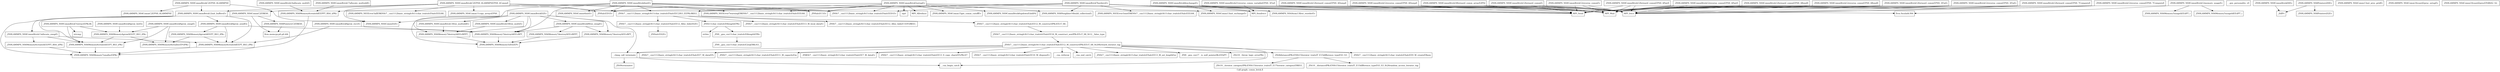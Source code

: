 digraph "Call graph: comm_brick.ll" {
	label="Call graph: comm_brick.ll";

	Node0x5592be201200 [shape=record,label="{_ZN9LAMMPS_NS9CommBrickC2EPNS_6LAMMPSE}"];
	Node0x5592be201200 -> Node0x5592be0da530;
	Node0x5592be201200 -> Node0x5592be0d2590;
	Node0x5592be201200 -> Node0x5592be0cef80;
	Node0x5592be0da530 [shape=record,label="{_ZN9LAMMPS_NS4CommC2EPNS_6LAMMPSE}"];
	Node0x5592be0d2590 [shape=record,label="{_ZN9LAMMPS_NS9CommBrick12init_buffersEv}"];
	Node0x5592be0d2590 -> Node0x5592be152110;
	Node0x5592be0d2590 -> Node0x5592be13fe60;
	Node0x5592be0d2590 -> Node0x5592be16dfd0;
	Node0x5592be0d2590 -> Node0x5592be18e550;
	Node0x5592be0d2590 -> Node0x5592be17f3c0;
	Node0x5592be1615f0 [shape=record,label="{__gxx_personality_v0}"];
	Node0x5592be0cef80 [shape=record,label="{_ZN9LAMMPS_NS4CommD2Ev}"];
	Node0x5592be1aea00 [shape=record,label="{_ZN9LAMMPS_NS9CommBrickD2Ev}"];
	Node0x5592be1aea00 -> Node0x5592be1d3710;
	Node0x5592be1aea00 -> Node0x5592be1cc070;
	Node0x5592be1aea00 -> Node0x5592be1c51c0;
	Node0x5592be1aea00 -> Node0x5592be1b6810;
	Node0x5592be1aea00 -> Node0x5592be1ec850;
	Node0x5592be1aea00 -> Node0x5592be091df0;
	Node0x5592be1aea00 -> Node0x5592be0cef80;
	Node0x5592be1aea00 -> Node0x5592be04a040;
	Node0x5592be1aea00 -> Node0x5592be1ef4e0;
	Node0x5592be1d3710 [shape=record,label="{_ZN9LAMMPS_NS9CommBrick9free_swapEv}"];
	Node0x5592be1d3710 -> Node0x5592be091df0;
	Node0x5592be1d3710 -> Node0x5592be08dae0;
	Node0x5592be1d3710 -> Node0x5592be1ef4e0;
	Node0x5592be1ec850 [shape=record,label="{__clang_call_terminate}"];
	Node0x5592be1ec850 -> Node0x5592be02fbe0;
	Node0x5592be1ec850 -> Node0x5592be02d770;
	Node0x5592be02fbe0 [shape=record,label="{__cxa_begin_catch}"];
	Node0x5592be02d770 [shape=record,label="{_ZSt9terminatev}"];
	Node0x5592be1cc070 [shape=record,label="{_ZN9LAMMPS_NS9CommBrick10free_multiEv}"];
	Node0x5592be1cc070 -> Node0x5592be1c51c0;
	Node0x5592be1c51c0 [shape=record,label="{_ZN9LAMMPS_NS6Memory7destroyIdEEvRPPT_}"];
	Node0x5592be1c51c0 -> Node0x5592be04a040;
	Node0x5592be1b6810 [shape=record,label="{_ZN9LAMMPS_NS9CommBrick13free_multioldEv}"];
	Node0x5592be1b6810 -> Node0x5592be1c51c0;
	Node0x5592be091df0 [shape=record,label="{_ZN9LAMMPS_NS6Memory7destroyIiEEvRPT_}"];
	Node0x5592be091df0 -> Node0x5592be04a040;
	Node0x5592be04a040 [shape=record,label="{_ZN9LAMMPS_NS6Memory5sfreeEPv}"];
	Node0x5592be1ef4e0 [shape=record,label="{_ZN9LAMMPS_NS6Memory7destroyIdEEvRPT_}"];
	Node0x5592be1ef4e0 -> Node0x5592be04a040;
	Node0x5592be02fc90 [shape=record,label="{_ZN9LAMMPS_NS9CommBrickD0Ev}"];
	Node0x5592be02fc90 -> Node0x5592be02b600;
	Node0x5592be02b600 [shape=record,label="{_ZdlPv}"];
	Node0x5592be1f25e0 [shape=record,label="{_ZN9LAMMPS_NS9CommBrickC2EPNS_6LAMMPSEPNS_4CommE}"];
	Node0x5592be1f25e0 -> Node0x5592be101d60;
	Node0x5592be1f25e0 -> Node0x5592be045f30;
	Node0x5592be1f25e0 -> Node0x5592be201630;
	Node0x5592be1f25e0 -> Node0x5592be0cef80;
	Node0x5592be1f25e0 -> Node0x5592be0d2590;
	Node0x5592be1f25e0 -> Node0x5592be201390;
	Node0x5592be1f25e0 -> Node0x5592be02ec40;
	Node0x5592be1f25e0 -> Node0x5592be049fb0;
	Node0x5592be1f25e0 -> Node0x5592be0eaed0;
	Node0x5592be101d60 [shape=record,label="{_ZN9LAMMPS_NS4CommC2ERKS0_}"];
	Node0x5592be101d60 -> Node0x5592be09f9b0;
	Node0x5592be101d60 -> Node0x5592be091d60;
	Node0x5592be201390 [shape=record,label="{_ZN9LAMMPS_NS5Error3allERKNSt7__cxx1112basic_stringIcSt11char_traitsIcESaIcEEEiS8_}"];
	Node0x5592be045f30 [shape=record,label="{_ZNSaIcEC1Ev}"];
	Node0x5592be201630 [shape=record,label="{_ZNSt7__cxx1112basic_stringIcSt11char_traitsIcESaIcEEC2IS3_EEPKcRKS3_}"];
	Node0x5592be201630 -> Node0x5592be091910;
	Node0x5592be201630 -> Node0x5592be0f7ad0;
	Node0x5592be201630 -> Node0x5592be0a1bd0;
	Node0x5592be201630 -> Node0x5592be02fb50;
	Node0x5592be201630 -> Node0x5592be02d920;
	Node0x5592be02ec40 [shape=record,label="{_ZNSt7__cxx1112basic_stringIcSt11char_traitsIcESaIcEED1Ev}"];
	Node0x5592be049fb0 [shape=record,label="{_ZNSaIcED1Ev}"];
	Node0x5592be0eaed0 [shape=record,label="{_ZN9LAMMPS_NS4Comm11copy_arraysEPS0_}"];
	Node0x5592be152110 [shape=record,label="{_ZN9LAMMPS_NS9CommBrick9grow_sendEii}"];
	Node0x5592be152110 -> Node0x5592be1ef4e0;
	Node0x5592be152110 -> Node0x5592be13fe60;
	Node0x5592be152110 -> Node0x5592be0477e0;
	Node0x5592be13fe60 [shape=record,label="{_ZN9LAMMPS_NS6Memory6createIdEEPT_RS3_iPKc}"];
	Node0x5592be13fe60 -> Node0x5592be18e550;
	Node0x5592be16dfd0 [shape=record,label="{_ZN9LAMMPS_NS9CommBrick13allocate_swapEi}"];
	Node0x5592be16dfd0 -> Node0x5592be17f3c0;
	Node0x5592be16dfd0 -> Node0x5592be0434c0;
	Node0x5592be16dfd0 -> Node0x5592be13fe60;
	Node0x5592be18e550 [shape=record,label="{_ZN9LAMMPS_NS6Memory7smallocElPKc}"];
	Node0x5592be17f3c0 [shape=record,label="{_ZN9LAMMPS_NS6Memory6createIiEEPT_RS3_iPKc}"];
	Node0x5592be17f3c0 -> Node0x5592be18e550;
	Node0x5592be03fa60 [shape=record,label="{_ZN9LAMMPS_NS9CommBrick4initEv}"];
	Node0x5592be03fa60 -> Node0x5592be03c2d0;
	Node0x5592be03fa60 -> Node0x5592be042f00;
	Node0x5592be03fa60 -> Node0x5592be1c51c0;
	Node0x5592be03fa60 -> Node0x5592be0420f0;
	Node0x5592be03fa60 -> Node0x5592be045f30;
	Node0x5592be03fa60 -> Node0x5592be201630;
	Node0x5592be03fa60 -> Node0x5592be1ef4e0;
	Node0x5592be03fa60 -> Node0x5592be049fb0;
	Node0x5592be03fa60 -> Node0x5592be041b20;
	Node0x5592be03fa60 -> Node0x5592be02ec40;
	Node0x5592be03c2d0 [shape=record,label="{_ZN9LAMMPS_NS4Comm4initEv}"];
	Node0x5592be042f00 [shape=record,label="{_ZN9LAMMPS_NS4Comm13init_exchangeEv}"];
	Node0x5592be041b20 [shape=record,label="{_ZN9LAMMPS_NS5Error7warningERKNSt7__cxx1112basic_stringIcSt11char_traitsIcESaIcEEEiS8_}"];
	Node0x5592be0420f0 [shape=record,label="{_ZN9LAMMPS_NS6Memory6createIdEEPPT_RS4_iiPKc}"];
	Node0x5592be0420f0 -> Node0x5592be18e550;
	Node0x5592be046cb0 [shape=record,label="{_ZN9LAMMPS_NS9CommBrick5setupEv}"];
	Node0x5592be046cb0 -> Node0x5592be047ec0;
	Node0x5592be046cb0 -> Node0x5592be045f30;
	Node0x5592be046cb0 -> Node0x5592be201630;
	Node0x5592be046cb0 -> Node0x5592be04e500;
	Node0x5592be046cb0 -> Node0x5592be041b20;
	Node0x5592be046cb0 -> Node0x5592be02ec40;
	Node0x5592be046cb0 -> Node0x5592be049fb0;
	Node0x5592be046cb0 -> Node0x5592be05bd00;
	Node0x5592be046cb0 -> Node0x5592be04b5e0;
	Node0x5592be046cb0 -> Node0x5592be04c460;
	Node0x5592be046cb0 -> Node0x5592be049c80;
	Node0x5592be047ec0 [shape=record,label="{_ZN9LAMMPS_NS4Comm15get_comm_cutoffEv}"];
	Node0x5592be049c80 [shape=record,label="{_ZN9LAMMPS_NS8Neighbor16build_collectionEi}"];
	Node0x5592be04b5e0 [shape=record,label="{sqrt}"];
	Node0x5592be04c460 [shape=record,label="{llvm.fmuladd.f64}"];
	Node0x5592be05bd00 [shape=record,label="{_ZN9LAMMPS_NS9CommBrick6updownEiiidiPd}"];
	Node0x5592be04e500 [shape=record,label="{MPI_Allreduce}"];
	Node0x5592be04fa60 [shape=record,label="{_ZN9LAMMPS_NS9CommBrick12forward_commEi}"];
	Node0x5592be04fa60 -> Node0x5592be050200;
	Node0x5592be04fa60 -> Node0x5592be050fb0;
	Node0x5592be04fa60 -> Node0x5592be0512c0;
	Node0x5592be050200 [shape=record,label="{MPI_Irecv}"];
	Node0x5592be050fb0 [shape=record,label="{MPI_Send}"];
	Node0x5592be0512c0 [shape=record,label="{MPI_Wait}"];
	Node0x5592be052270 [shape=record,label="{_ZN9LAMMPS_NS9CommBrick12reverse_commEv}"];
	Node0x5592be052270 -> Node0x5592be050200;
	Node0x5592be052270 -> Node0x5592be050fb0;
	Node0x5592be052270 -> Node0x5592be0512c0;
	Node0x5592be053530 [shape=record,label="{_ZN9LAMMPS_NS9CommBrick8exchangeEv}"];
	Node0x5592be053530 -> Node0x5592be054e70;
	Node0x5592be053530 -> Node0x5592be042f00;
	Node0x5592be053530 -> Node0x5592be0512c0;
	Node0x5592be053530 -> Node0x5592be050fb0;
	Node0x5592be053530 -> Node0x5592be050200;
	Node0x5592be053530 -> Node0x5592be0543a0;
	Node0x5592be054e70 [shape=record,label="{_ZN9LAMMPS_NS4Atom13first_reorderEv}"];
	Node0x5592be055800 [shape=record,label="{_ZN9LAMMPS_NS9CommBrick7bordersEv}"];
	Node0x5592be055800 -> Node0x5592be049c80;
	Node0x5592be055800 -> Node0x5592be049fb0;
	Node0x5592be055800 -> Node0x5592be02ec40;
	Node0x5592be055800 -> Node0x5592be05a1a0;
	Node0x5592be055800 -> Node0x5592be201630;
	Node0x5592be055800 -> Node0x5592be045f30;
	Node0x5592be055800 -> Node0x5592be0512c0;
	Node0x5592be055800 -> Node0x5592be050fb0;
	Node0x5592be055800 -> Node0x5592be050200;
	Node0x5592be055800 -> Node0x5592be0543a0;
	Node0x5592be0543a0 [shape=record,label="{MPI_Sendrecv}"];
	Node0x5592be05a1a0 [shape=record,label="{_ZN9LAMMPS_NS5Error3oneERKNSt7__cxx1112basic_stringIcSt11char_traitsIcESaIcEEEiS8_}"];
	Node0x5592be0584b0 [shape=record,label="{_ZN9LAMMPS_NS9CommBrick12forward_commEPNS_4PairE}"];
	Node0x5592be0584b0 -> Node0x5592be050200;
	Node0x5592be0584b0 -> Node0x5592be050fb0;
	Node0x5592be0584b0 -> Node0x5592be0512c0;
	Node0x5592be05a0d0 [shape=record,label="{_ZN9LAMMPS_NS9CommBrick12reverse_commEPNS_4PairE}"];
	Node0x5592be05a0d0 -> Node0x5592be050200;
	Node0x5592be05a0d0 -> Node0x5592be050fb0;
	Node0x5592be05a0d0 -> Node0x5592be0512c0;
	Node0x5592be20fab0 [shape=record,label="{_ZN9LAMMPS_NS9CommBrick12forward_commEPNS_4BondE}"];
	Node0x5592be20fab0 -> Node0x5592be050200;
	Node0x5592be20fab0 -> Node0x5592be050fb0;
	Node0x5592be20fab0 -> Node0x5592be0512c0;
	Node0x5592be20fce0 [shape=record,label="{_ZN9LAMMPS_NS9CommBrick12reverse_commEPNS_4BondE}"];
	Node0x5592be20fce0 -> Node0x5592be050200;
	Node0x5592be20fce0 -> Node0x5592be050fb0;
	Node0x5592be20fce0 -> Node0x5592be0512c0;
	Node0x5592be20feb0 [shape=record,label="{_ZN9LAMMPS_NS9CommBrick12forward_commEPNS_3FixEi}"];
	Node0x5592be20feb0 -> Node0x5592be050200;
	Node0x5592be20feb0 -> Node0x5592be050fb0;
	Node0x5592be20feb0 -> Node0x5592be0512c0;
	Node0x5592be210080 [shape=record,label="{_ZN9LAMMPS_NS9CommBrick12reverse_commEPNS_3FixEi}"];
	Node0x5592be210080 -> Node0x5592be050200;
	Node0x5592be210080 -> Node0x5592be050fb0;
	Node0x5592be210080 -> Node0x5592be0512c0;
	Node0x5592be210250 [shape=record,label="{_ZN9LAMMPS_NS9CommBrick21reverse_comm_variableEPNS_3FixE}"];
	Node0x5592be210250 -> Node0x5592be0512c0;
	Node0x5592be210250 -> Node0x5592be050fb0;
	Node0x5592be210250 -> Node0x5592be0543a0;
	Node0x5592be210250 -> Node0x5592be050200;
	Node0x5592be05a600 [shape=record,label="{_ZN9LAMMPS_NS9CommBrick12forward_commEPNS_7ComputeE}"];
	Node0x5592be05a600 -> Node0x5592be050200;
	Node0x5592be05a600 -> Node0x5592be050fb0;
	Node0x5592be05a600 -> Node0x5592be0512c0;
	Node0x5592be05b1d0 [shape=record,label="{_ZN9LAMMPS_NS9CommBrick12reverse_commEPNS_7ComputeE}"];
	Node0x5592be05b1d0 -> Node0x5592be050200;
	Node0x5592be05b1d0 -> Node0x5592be050fb0;
	Node0x5592be05b1d0 -> Node0x5592be0512c0;
	Node0x5592be05ba50 [shape=record,label="{_ZN9LAMMPS_NS9CommBrick12forward_commEPNS_4DumpE}"];
	Node0x5592be05ba50 -> Node0x5592be050200;
	Node0x5592be05ba50 -> Node0x5592be050fb0;
	Node0x5592be05ba50 -> Node0x5592be0512c0;
	Node0x5592be05c730 [shape=record,label="{_ZN9LAMMPS_NS9CommBrick12reverse_commEPNS_4DumpE}"];
	Node0x5592be05c730 -> Node0x5592be050200;
	Node0x5592be05c730 -> Node0x5592be050fb0;
	Node0x5592be05c730 -> Node0x5592be0512c0;
	Node0x5592be059160 [shape=record,label="{_ZN9LAMMPS_NS9CommBrick18forward_comm_arrayEiPPd}"];
	Node0x5592be059160 -> Node0x5592be0512c0;
	Node0x5592be059160 -> Node0x5592be050200;
	Node0x5592be059160 -> Node0x5592be050fb0;
	Node0x5592be0477e0 [shape=record,label="{_ZN9LAMMPS_NS6Memory4growIdEEPT_RS3_iPKc}"];
	Node0x5592be0477e0 -> Node0x5592be13fe60;
	Node0x5592be0477e0 -> Node0x5592be2105b0;
	Node0x5592be210630 [shape=record,label="{_ZN9LAMMPS_NS9CommBrick9grow_recvEi}"];
	Node0x5592be210630 -> Node0x5592be1ef4e0;
	Node0x5592be210630 -> Node0x5592be13fe60;
	Node0x5592be210710 [shape=record,label="{_ZN9LAMMPS_NS9CommBrick9grow_listEii}"];
	Node0x5592be210710 -> Node0x5592be210790;
	Node0x5592be210790 [shape=record,label="{_ZN9LAMMPS_NS6Memory4growIiEEPT_RS3_iPKc}"];
	Node0x5592be210790 -> Node0x5592be17f3c0;
	Node0x5592be210790 -> Node0x5592be2105b0;
	Node0x5592be2108a0 [shape=record,label="{_ZN9LAMMPS_NS9CommBrick9grow_swapEi}"];
	Node0x5592be2108a0 -> Node0x5592be17f3c0;
	Node0x5592be2108a0 -> Node0x5592be210790;
	Node0x5592be2108a0 -> Node0x5592be2105b0;
	Node0x5592be2105b0 [shape=record,label="{_ZN9LAMMPS_NS6Memory8sreallocEPvlPKc}"];
	Node0x5592be0434c0 [shape=record,label="{_ZN9LAMMPS_NS6Memory6createIiEEPPT_RS4_iiPKc}"];
	Node0x5592be0434c0 -> Node0x5592be18e550;
	Node0x5592be210d90 [shape=record,label="{_ZN9LAMMPS_NS9CommBrick14allocate_multiEi}"];
	Node0x5592be210d90 -> Node0x5592be0420f0;
	Node0x5592be05e800 [shape=record,label="{_ZN9LAMMPS_NS9CommBrick17allocate_multioldEi}"];
	Node0x5592be05e800 -> Node0x5592be0420f0;
	Node0x5592be08dae0 [shape=record,label="{_ZN9LAMMPS_NS6Memory7destroyIiEEvRPPT_}"];
	Node0x5592be08dae0 -> Node0x5592be04a040;
	Node0x5592be061450 [shape=record,label="{_ZN9LAMMPS_NS9CommBrick7extractEPKcRi}"];
	Node0x5592be061450 -> Node0x5592be0635c0;
	Node0x5592be061450 -> Node0x5592be17f3c0;
	Node0x5592be061450 -> Node0x5592be210790;
	Node0x5592be0635c0 [shape=record,label="{strcmp}"];
	Node0x5592be064a20 [shape=record,label="{_ZN9LAMMPS_NS9CommBrick12memory_usageEv}"];
	Node0x5592be064a20 -> Node0x5592be04c460;
	Node0x5592be064a20 -> Node0x5592be065ee0;
	Node0x5592be064a20 -> Node0x5592be0667b0;
	Node0x5592be065ee0 [shape=record,label="{_ZN9LAMMPS_NS6Memory5usageIiEEdPT_i}"];
	Node0x5592be0667b0 [shape=record,label="{_ZN9LAMMPS_NS6Memory5usageIdEEdPT_i}"];
	Node0x5592be0672c0 [shape=record,label="{_ZN9LAMMPS_NS4Comm13set_proc_gridEi}"];
	Node0x5592be067ca0 [shape=record,label="{_ZN9LAMMPS_NS4Comm16coord2proc_setupEv}"];
	Node0x5592be0687c0 [shape=record,label="{_ZN9LAMMPS_NS4Comm10coord2procEPdRiS2_S2_}"];
	Node0x5592be09f9b0 [shape=record,label="{_ZN9LAMMPS_NS8PointersC2ERKS0_}"];
	Node0x5592be09f9b0 -> Node0x5592be091d60;
	Node0x5592be091d60 [shape=record,label="{llvm.memcpy.p0.p0.i64}"];
	Node0x5592be069ab0 [shape=record,label="{_ZN9LAMMPS_NS8PointersD2Ev}"];
	Node0x5592be06a180 [shape=record,label="{_ZN9LAMMPS_NS8PointersD0Ev}"];
	Node0x5592be06a180 -> Node0x5592be069ab0;
	Node0x5592be06a180 -> Node0x5592be02b600;
	Node0x5592be091910 [shape=record,label="{_ZNSt7__cxx1112basic_stringIcSt11char_traitsIcESaIcEE13_M_local_dataEv}"];
	Node0x5592be0f7ad0 [shape=record,label="{_ZNSt7__cxx1112basic_stringIcSt11char_traitsIcESaIcEE12_Alloc_hiderC1EPcRKS3_}"];
	Node0x5592be02fb50 [shape=record,label="{_ZNSt7__cxx1112basic_stringIcSt11char_traitsIcESaIcEE12_M_constructIPKcEEvT_S8_}"];
	Node0x5592be02fb50 -> Node0x5592be06be30;
	Node0x5592be0a1bd0 [shape=record,label="{_ZNSt11char_traitsIcE6lengthEPKc}"];
	Node0x5592be0a1bd0 -> Node0x5592be06ea90;
	Node0x5592be0a1bd0 -> Node0x5592be071a30;
	Node0x5592be02d920 [shape=record,label="{_ZNSt7__cxx1112basic_stringIcSt11char_traitsIcESaIcEE12_Alloc_hiderD2Ev}"];
	Node0x5592be02d920 -> Node0x5592be072e50;
	Node0x5592be06be30 [shape=record,label="{_ZNSt7__cxx1112basic_stringIcSt11char_traitsIcESaIcEE16_M_construct_auxIPKcEEvT_S8_St12__false_type}"];
	Node0x5592be06be30 -> Node0x5592be0742b0;
	Node0x5592be0742b0 [shape=record,label="{_ZNSt7__cxx1112basic_stringIcSt11char_traitsIcESaIcEE12_M_constructIPKcEEvT_S8_St20forward_iterator_tag}"];
	Node0x5592be0742b0 -> Node0x5592be074fb0;
	Node0x5592be0742b0 -> Node0x5592be0768a0;
	Node0x5592be0742b0 -> Node0x5592be077c20;
	Node0x5592be0742b0 -> Node0x5592be07c7a0;
	Node0x5592be0742b0 -> Node0x5592be07d6b0;
	Node0x5592be0742b0 -> Node0x5592be080090;
	Node0x5592be0742b0 -> Node0x5592be083e50;
	Node0x5592be0742b0 -> Node0x5592be0872a0;
	Node0x5592be0742b0 -> Node0x5592be02fbe0;
	Node0x5592be0742b0 -> Node0x5592be089240;
	Node0x5592be0742b0 -> Node0x5592be08bc60;
	Node0x5592be0742b0 -> Node0x5592be08f410;
	Node0x5592be0742b0 -> Node0x5592be09b340;
	Node0x5592be0742b0 -> Node0x5592be1ec850;
	Node0x5592be074fb0 [shape=record,label="{_ZN9__gnu_cxx17__is_null_pointerIKcEEbPT_}"];
	Node0x5592be0768a0 [shape=record,label="{_ZSt19__throw_logic_errorPKc}"];
	Node0x5592be077c20 [shape=record,label="{_ZSt8distanceIPKcENSt15iterator_traitsIT_E15difference_typeES3_S3_}"];
	Node0x5592be077c20 -> Node0x5592be0c4ed0;
	Node0x5592be077c20 -> Node0x5592be1479e0;
	Node0x5592be07d6b0 [shape=record,label="{_ZNSt7__cxx1112basic_stringIcSt11char_traitsIcESaIcEE7_M_dataEPc}"];
	Node0x5592be07c7a0 [shape=record,label="{_ZNSt7__cxx1112basic_stringIcSt11char_traitsIcESaIcEE9_M_createERmm}"];
	Node0x5592be080090 [shape=record,label="{_ZNSt7__cxx1112basic_stringIcSt11char_traitsIcESaIcEE11_M_capacityEm}"];
	Node0x5592be0872a0 [shape=record,label="{_ZNSt7__cxx1112basic_stringIcSt11char_traitsIcESaIcEE13_S_copy_charsEPcPKcS7_}"];
	Node0x5592be083e50 [shape=record,label="{_ZNKSt7__cxx1112basic_stringIcSt11char_traitsIcESaIcEE7_M_dataEv}"];
	Node0x5592be089240 [shape=record,label="{_ZNSt7__cxx1112basic_stringIcSt11char_traitsIcESaIcEE10_M_disposeEv}"];
	Node0x5592be08bc60 [shape=record,label="{__cxa_rethrow}"];
	Node0x5592be08f410 [shape=record,label="{__cxa_end_catch}"];
	Node0x5592be09b340 [shape=record,label="{_ZNSt7__cxx1112basic_stringIcSt11char_traitsIcESaIcEE13_M_set_lengthEm}"];
	Node0x5592be1479e0 [shape=record,label="{_ZSt10__distanceIPKcENSt15iterator_traitsIT_E15difference_typeES3_S3_St26random_access_iterator_tag}"];
	Node0x5592be0c4ed0 [shape=record,label="{_ZSt19__iterator_categoryIPKcENSt15iterator_traitsIT_E17iterator_categoryERKS3_}"];
	Node0x5592be06ea90 [shape=record,label="{_ZN9__gnu_cxx11char_traitsIcE6lengthEPKc}"];
	Node0x5592be06ea90 -> Node0x5592be0e0c90;
	Node0x5592be071a30 [shape=record,label="{strlen}"];
	Node0x5592be0e0c90 [shape=record,label="{_ZN9__gnu_cxx11char_traitsIcE2eqERKcS3_}"];
	Node0x5592be072e50 [shape=record,label="{_ZNSaIcED2Ev}"];
}

